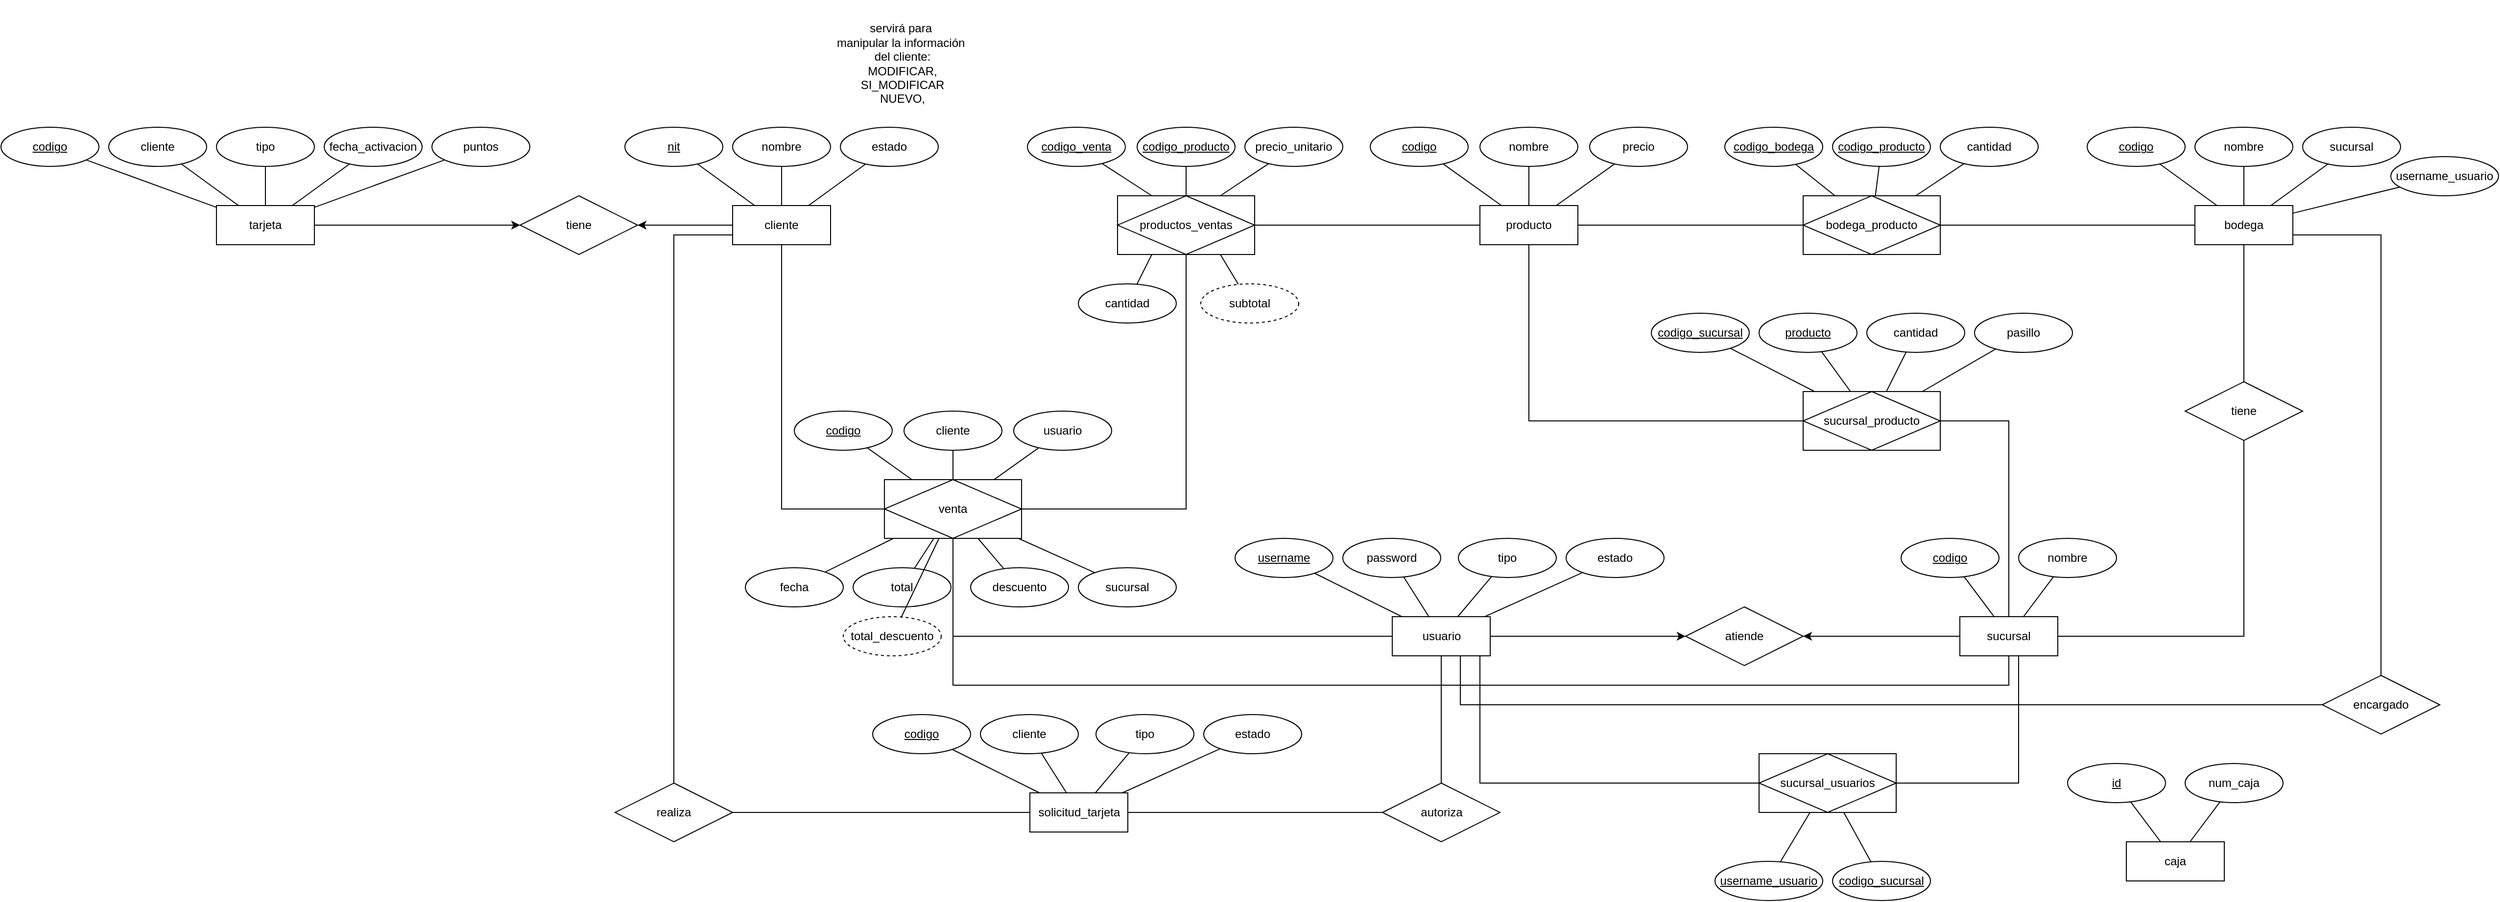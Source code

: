 <mxfile version="13.2.2" type="device"><diagram id="UG6cpC3SWIrIy9YJeyJz" name="GameProXela"><mxGraphModel dx="2692" dy="1768" grid="1" gridSize="10" guides="1" tooltips="1" connect="1" arrows="1" fold="1" page="1" pageScale="1" pageWidth="827" pageHeight="1169" math="0" shadow="0"><root><mxCell id="0"/><mxCell id="1" parent="0"/><mxCell id="GvGUf34WMM23Lq_gsIzA-29" style="rounded=0;orthogonalLoop=1;jettySize=auto;html=1;endArrow=none;endFill=0;" parent="1" source="GvGUf34WMM23Lq_gsIzA-8" target="1w-jIdemCrylWAmQwFYT-2" edge="1"><mxGeometry relative="1" as="geometry"/></mxCell><mxCell id="GvGUf34WMM23Lq_gsIzA-30" style="rounded=0;orthogonalLoop=1;jettySize=auto;html=1;entryX=0.5;entryY=0;entryDx=0;entryDy=0;endArrow=none;endFill=0;" parent="1" source="GvGUf34WMM23Lq_gsIzA-10" target="1w-jIdemCrylWAmQwFYT-2" edge="1"><mxGeometry relative="1" as="geometry"/></mxCell><mxCell id="GvGUf34WMM23Lq_gsIzA-31" style="rounded=0;orthogonalLoop=1;jettySize=auto;html=1;endArrow=none;endFill=0;" parent="1" source="GvGUf34WMM23Lq_gsIzA-26" target="1w-jIdemCrylWAmQwFYT-2" edge="1"><mxGeometry relative="1" as="geometry"/></mxCell><mxCell id="OrL5SpsNHJSEc_dyDQ9e-99" style="edgeStyle=none;rounded=0;orthogonalLoop=1;jettySize=auto;html=1;entryX=1;entryY=0.5;entryDx=0;entryDy=0;endArrow=classic;endFill=1;" parent="1" source="1w-jIdemCrylWAmQwFYT-1" target="OrL5SpsNHJSEc_dyDQ9e-98" edge="1"><mxGeometry relative="1" as="geometry"/></mxCell><mxCell id="OrL5SpsNHJSEc_dyDQ9e-124" style="edgeStyle=orthogonalEdgeStyle;rounded=0;orthogonalLoop=1;jettySize=auto;html=1;endArrow=none;endFill=0;" parent="1" source="1w-jIdemCrylWAmQwFYT-1" target="OrL5SpsNHJSEc_dyDQ9e-122" edge="1"><mxGeometry relative="1" as="geometry"><Array as="points"><mxPoint x="-573" y="130"/></Array></mxGeometry></mxCell><mxCell id="1w-jIdemCrylWAmQwFYT-1" value="cliente" style="whiteSpace=wrap;html=1;align=center;" parent="1" vertex="1"><mxGeometry x="-513" y="100" width="100" height="40" as="geometry"/></mxCell><mxCell id="OrL5SpsNHJSEc_dyDQ9e-15" style="edgeStyle=orthogonalEdgeStyle;rounded=0;orthogonalLoop=1;jettySize=auto;html=1;entryX=0;entryY=0.5;entryDx=0;entryDy=0;endArrow=none;endFill=0;" parent="1" source="1w-jIdemCrylWAmQwFYT-2" target="OrL5SpsNHJSEc_dyDQ9e-14" edge="1"><mxGeometry relative="1" as="geometry"/></mxCell><mxCell id="OrL5SpsNHJSEc_dyDQ9e-45" style="edgeStyle=orthogonalEdgeStyle;rounded=0;orthogonalLoop=1;jettySize=auto;html=1;endArrow=none;endFill=0;" parent="1" source="1w-jIdemCrylWAmQwFYT-2" target="OrL5SpsNHJSEc_dyDQ9e-32" edge="1"><mxGeometry relative="1" as="geometry"><Array as="points"><mxPoint x="300" y="320"/></Array></mxGeometry></mxCell><mxCell id="OrL5SpsNHJSEc_dyDQ9e-70" style="edgeStyle=orthogonalEdgeStyle;rounded=0;orthogonalLoop=1;jettySize=auto;html=1;endArrow=none;endFill=0;" parent="1" source="1w-jIdemCrylWAmQwFYT-2" target="OrL5SpsNHJSEc_dyDQ9e-68" edge="1"><mxGeometry relative="1" as="geometry"/></mxCell><mxCell id="1w-jIdemCrylWAmQwFYT-2" value="producto" style="whiteSpace=wrap;html=1;align=center;" parent="1" vertex="1"><mxGeometry x="250" y="100" width="100" height="40" as="geometry"/></mxCell><mxCell id="mEkP5UyXzu_FMBCseKJG-8" style="edgeStyle=none;rounded=0;orthogonalLoop=1;jettySize=auto;html=1;endArrow=none;endFill=0;" parent="1" source="1w-jIdemCrylWAmQwFYT-3" target="mEkP5UyXzu_FMBCseKJG-6" edge="1"><mxGeometry relative="1" as="geometry"/></mxCell><mxCell id="mEkP5UyXzu_FMBCseKJG-9" style="edgeStyle=none;rounded=0;orthogonalLoop=1;jettySize=auto;html=1;endArrow=none;endFill=0;" parent="1" source="1w-jIdemCrylWAmQwFYT-3" target="mEkP5UyXzu_FMBCseKJG-7" edge="1"><mxGeometry relative="1" as="geometry"/></mxCell><mxCell id="tR9C9Jpck4hLZBo-Xf4D-59" style="edgeStyle=orthogonalEdgeStyle;rounded=0;orthogonalLoop=1;jettySize=auto;html=1;entryX=0.5;entryY=1;entryDx=0;entryDy=0;startArrow=none;startFill=0;endArrow=none;endFill=0;" parent="1" source="1w-jIdemCrylWAmQwFYT-3" target="tR9C9Jpck4hLZBo-Xf4D-53" edge="1"><mxGeometry relative="1" as="geometry"/></mxCell><mxCell id="OrL5SpsNHJSEc_dyDQ9e-30" style="edgeStyle=orthogonalEdgeStyle;rounded=0;orthogonalLoop=1;jettySize=auto;html=1;entryX=0;entryY=0.5;entryDx=0;entryDy=0;endArrow=classic;endFill=1;" parent="1" source="1w-jIdemCrylWAmQwFYT-3" target="OrL5SpsNHJSEc_dyDQ9e-27" edge="1"><mxGeometry relative="1" as="geometry"/></mxCell><mxCell id="OrL5SpsNHJSEc_dyDQ9e-120" style="edgeStyle=orthogonalEdgeStyle;rounded=0;orthogonalLoop=1;jettySize=auto;html=1;endArrow=none;endFill=0;" parent="1" source="1w-jIdemCrylWAmQwFYT-3" target="OrL5SpsNHJSEc_dyDQ9e-119" edge="1"><mxGeometry relative="1" as="geometry"/></mxCell><mxCell id="uZNuLlNo9P_s7xS82P8c-4" style="edgeStyle=orthogonalEdgeStyle;rounded=0;orthogonalLoop=1;jettySize=auto;html=1;entryX=0;entryY=0.5;entryDx=0;entryDy=0;endArrow=none;endFill=0;" parent="1" source="1w-jIdemCrylWAmQwFYT-3" target="uZNuLlNo9P_s7xS82P8c-3" edge="1"><mxGeometry relative="1" as="geometry"><Array as="points"><mxPoint x="230" y="610"/></Array></mxGeometry></mxCell><mxCell id="uZNuLlNo9P_s7xS82P8c-7" style="edgeStyle=orthogonalEdgeStyle;rounded=0;orthogonalLoop=1;jettySize=auto;html=1;endArrow=none;endFill=0;" parent="1" source="1w-jIdemCrylWAmQwFYT-3" target="uZNuLlNo9P_s7xS82P8c-6" edge="1"><mxGeometry relative="1" as="geometry"><Array as="points"><mxPoint x="250" y="690"/></Array></mxGeometry></mxCell><mxCell id="1w-jIdemCrylWAmQwFYT-3" value="usuario" style="whiteSpace=wrap;html=1;align=center;" parent="1" vertex="1"><mxGeometry x="160.5" y="520" width="100" height="40" as="geometry"/></mxCell><mxCell id="GvGUf34WMM23Lq_gsIzA-8" value="codigo" style="ellipse;whiteSpace=wrap;html=1;align=center;fontStyle=4" parent="1" vertex="1"><mxGeometry x="138" y="20" width="100" height="40" as="geometry"/></mxCell><mxCell id="GvGUf34WMM23Lq_gsIzA-10" value="nombre" style="ellipse;whiteSpace=wrap;html=1;align=center;" parent="1" vertex="1"><mxGeometry x="250" y="20" width="100" height="40" as="geometry"/></mxCell><mxCell id="GvGUf34WMM23Lq_gsIzA-26" value="precio" style="ellipse;whiteSpace=wrap;html=1;align=center;" parent="1" vertex="1"><mxGeometry x="362" y="20" width="100" height="40" as="geometry"/></mxCell><mxCell id="tR9C9Jpck4hLZBo-Xf4D-10" style="edgeStyle=none;rounded=0;orthogonalLoop=1;jettySize=auto;html=1;startArrow=none;startFill=0;endArrow=none;endFill=0;" parent="1" source="mEkP5UyXzu_FMBCseKJG-1" target="1w-jIdemCrylWAmQwFYT-3" edge="1"><mxGeometry relative="1" as="geometry"/></mxCell><mxCell id="mEkP5UyXzu_FMBCseKJG-1" value="username" style="ellipse;whiteSpace=wrap;html=1;align=center;fontStyle=4" parent="1" vertex="1"><mxGeometry y="440" width="100" height="40" as="geometry"/></mxCell><mxCell id="tR9C9Jpck4hLZBo-Xf4D-9" style="edgeStyle=none;rounded=0;orthogonalLoop=1;jettySize=auto;html=1;startArrow=none;startFill=0;endArrow=none;endFill=0;" parent="1" source="mEkP5UyXzu_FMBCseKJG-2" target="1w-jIdemCrylWAmQwFYT-3" edge="1"><mxGeometry relative="1" as="geometry"/></mxCell><mxCell id="mEkP5UyXzu_FMBCseKJG-2" value="password" style="ellipse;whiteSpace=wrap;html=1;align=center;" parent="1" vertex="1"><mxGeometry x="110" y="440" width="100" height="40" as="geometry"/></mxCell><mxCell id="mEkP5UyXzu_FMBCseKJG-6" value="tipo" style="ellipse;whiteSpace=wrap;html=1;align=center;" parent="1" vertex="1"><mxGeometry x="228" y="440" width="100" height="40" as="geometry"/></mxCell><mxCell id="mEkP5UyXzu_FMBCseKJG-7" value="estado" style="ellipse;whiteSpace=wrap;html=1;align=center;" parent="1" vertex="1"><mxGeometry x="338" y="440" width="100" height="40" as="geometry"/></mxCell><mxCell id="tR9C9Jpck4hLZBo-Xf4D-16" style="edgeStyle=none;rounded=0;orthogonalLoop=1;jettySize=auto;html=1;startArrow=none;startFill=0;endArrow=none;endFill=0;" parent="1" source="tR9C9Jpck4hLZBo-Xf4D-11" target="1w-jIdemCrylWAmQwFYT-1" edge="1"><mxGeometry relative="1" as="geometry"/></mxCell><mxCell id="tR9C9Jpck4hLZBo-Xf4D-11" value="nit" style="ellipse;whiteSpace=wrap;html=1;align=center;fontStyle=4" parent="1" vertex="1"><mxGeometry x="-623" y="20" width="100" height="40" as="geometry"/></mxCell><mxCell id="tR9C9Jpck4hLZBo-Xf4D-18" style="edgeStyle=none;rounded=0;orthogonalLoop=1;jettySize=auto;html=1;startArrow=none;startFill=0;endArrow=none;endFill=0;" parent="1" source="tR9C9Jpck4hLZBo-Xf4D-12" target="1w-jIdemCrylWAmQwFYT-1" edge="1"><mxGeometry relative="1" as="geometry"/></mxCell><mxCell id="tR9C9Jpck4hLZBo-Xf4D-12" value="nombre" style="ellipse;whiteSpace=wrap;html=1;align=center;" parent="1" vertex="1"><mxGeometry x="-513" y="20" width="100" height="40" as="geometry"/></mxCell><mxCell id="OrL5SpsNHJSEc_dyDQ9e-69" style="edgeStyle=orthogonalEdgeStyle;rounded=0;orthogonalLoop=1;jettySize=auto;html=1;endArrow=none;endFill=0;" parent="1" source="tR9C9Jpck4hLZBo-Xf4D-53" target="1w-jIdemCrylWAmQwFYT-1" edge="1"><mxGeometry relative="1" as="geometry"/></mxCell><mxCell id="OrL5SpsNHJSEc_dyDQ9e-80" style="edgeStyle=orthogonalEdgeStyle;rounded=0;orthogonalLoop=1;jettySize=auto;html=1;entryX=0.5;entryY=1;entryDx=0;entryDy=0;endArrow=none;endFill=0;" parent="1" source="tR9C9Jpck4hLZBo-Xf4D-53" target="OrL5SpsNHJSEc_dyDQ9e-68" edge="1"><mxGeometry relative="1" as="geometry"/></mxCell><mxCell id="OrL5SpsNHJSEc_dyDQ9e-117" style="edgeStyle=orthogonalEdgeStyle;rounded=0;orthogonalLoop=1;jettySize=auto;html=1;endArrow=none;endFill=0;" parent="1" source="tR9C9Jpck4hLZBo-Xf4D-53" target="OrL5SpsNHJSEc_dyDQ9e-11" edge="1"><mxGeometry relative="1" as="geometry"><Array as="points"><mxPoint x="-288" y="590"/><mxPoint x="790" y="590"/></Array></mxGeometry></mxCell><mxCell id="tR9C9Jpck4hLZBo-Xf4D-53" value="venta" style="shape=associativeEntity;whiteSpace=wrap;html=1;align=center;" parent="1" vertex="1"><mxGeometry x="-358" y="380" width="140" height="60" as="geometry"/></mxCell><mxCell id="OrL5SpsNHJSEc_dyDQ9e-2" style="rounded=0;orthogonalLoop=1;jettySize=auto;html=1;endArrow=none;endFill=0;" parent="1" source="OrL5SpsNHJSEc_dyDQ9e-6" target="OrL5SpsNHJSEc_dyDQ9e-5" edge="1"><mxGeometry relative="1" as="geometry"/></mxCell><mxCell id="OrL5SpsNHJSEc_dyDQ9e-4" style="rounded=0;orthogonalLoop=1;jettySize=auto;html=1;endArrow=none;endFill=0;" parent="1" source="OrL5SpsNHJSEc_dyDQ9e-8" target="OrL5SpsNHJSEc_dyDQ9e-5" edge="1"><mxGeometry relative="1" as="geometry"/></mxCell><mxCell id="OrL5SpsNHJSEc_dyDQ9e-16" style="edgeStyle=orthogonalEdgeStyle;rounded=0;orthogonalLoop=1;jettySize=auto;html=1;entryX=1;entryY=0.5;entryDx=0;entryDy=0;endArrow=none;endFill=0;" parent="1" source="OrL5SpsNHJSEc_dyDQ9e-5" target="OrL5SpsNHJSEc_dyDQ9e-14" edge="1"><mxGeometry relative="1" as="geometry"/></mxCell><mxCell id="OrL5SpsNHJSEc_dyDQ9e-52" style="edgeStyle=orthogonalEdgeStyle;rounded=0;orthogonalLoop=1;jettySize=auto;html=1;endArrow=none;endFill=0;" parent="1" source="OrL5SpsNHJSEc_dyDQ9e-5" target="OrL5SpsNHJSEc_dyDQ9e-50" edge="1"><mxGeometry relative="1" as="geometry"><Array as="points"><mxPoint x="1030" y="200"/><mxPoint x="1030" y="200"/></Array></mxGeometry></mxCell><mxCell id="OrL5SpsNHJSEc_dyDQ9e-5" value="bodega" style="whiteSpace=wrap;html=1;align=center;" parent="1" vertex="1"><mxGeometry x="980" y="100" width="100" height="40" as="geometry"/></mxCell><mxCell id="OrL5SpsNHJSEc_dyDQ9e-6" value="codigo" style="ellipse;whiteSpace=wrap;html=1;align=center;fontStyle=4" parent="1" vertex="1"><mxGeometry x="870" y="20" width="100" height="40" as="geometry"/></mxCell><mxCell id="OrL5SpsNHJSEc_dyDQ9e-8" value="nombre" style="ellipse;whiteSpace=wrap;html=1;align=center;" parent="1" vertex="1"><mxGeometry x="980" y="20" width="100" height="40" as="geometry"/></mxCell><mxCell id="OrL5SpsNHJSEc_dyDQ9e-9" style="rounded=0;orthogonalLoop=1;jettySize=auto;html=1;endArrow=none;endFill=0;" parent="1" source="OrL5SpsNHJSEc_dyDQ9e-12" target="OrL5SpsNHJSEc_dyDQ9e-11" edge="1"><mxGeometry relative="1" as="geometry"/></mxCell><mxCell id="OrL5SpsNHJSEc_dyDQ9e-10" style="rounded=0;orthogonalLoop=1;jettySize=auto;html=1;endArrow=none;endFill=0;" parent="1" source="OrL5SpsNHJSEc_dyDQ9e-13" target="OrL5SpsNHJSEc_dyDQ9e-11" edge="1"><mxGeometry relative="1" as="geometry"/></mxCell><mxCell id="OrL5SpsNHJSEc_dyDQ9e-31" style="edgeStyle=orthogonalEdgeStyle;rounded=0;orthogonalLoop=1;jettySize=auto;html=1;endArrow=classic;endFill=1;entryX=1;entryY=0.5;entryDx=0;entryDy=0;" parent="1" source="OrL5SpsNHJSEc_dyDQ9e-11" target="OrL5SpsNHJSEc_dyDQ9e-27" edge="1"><mxGeometry relative="1" as="geometry"><mxPoint x="820" y="540" as="targetPoint"/><Array as="points"/></mxGeometry></mxCell><mxCell id="OrL5SpsNHJSEc_dyDQ9e-46" style="edgeStyle=orthogonalEdgeStyle;rounded=0;orthogonalLoop=1;jettySize=auto;html=1;entryX=1;entryY=0.25;entryDx=0;entryDy=0;endArrow=none;endFill=0;" parent="1" source="OrL5SpsNHJSEc_dyDQ9e-11" target="OrL5SpsNHJSEc_dyDQ9e-32" edge="1"><mxGeometry relative="1" as="geometry"><Array as="points"><mxPoint x="790" y="320"/><mxPoint x="720" y="320"/></Array></mxGeometry></mxCell><mxCell id="OrL5SpsNHJSEc_dyDQ9e-51" style="edgeStyle=orthogonalEdgeStyle;rounded=0;orthogonalLoop=1;jettySize=auto;html=1;entryX=0.5;entryY=1;entryDx=0;entryDy=0;endArrow=none;endFill=0;" parent="1" source="OrL5SpsNHJSEc_dyDQ9e-11" target="OrL5SpsNHJSEc_dyDQ9e-50" edge="1"><mxGeometry relative="1" as="geometry"/></mxCell><mxCell id="uZNuLlNo9P_s7xS82P8c-8" style="edgeStyle=orthogonalEdgeStyle;rounded=0;orthogonalLoop=1;jettySize=auto;html=1;endArrow=none;endFill=0;" parent="1" source="OrL5SpsNHJSEc_dyDQ9e-11" target="uZNuLlNo9P_s7xS82P8c-6" edge="1"><mxGeometry relative="1" as="geometry"><Array as="points"><mxPoint x="800" y="690"/></Array></mxGeometry></mxCell><mxCell id="OrL5SpsNHJSEc_dyDQ9e-11" value="sucursal" style="whiteSpace=wrap;html=1;align=center;" parent="1" vertex="1"><mxGeometry x="740" y="520" width="100" height="40" as="geometry"/></mxCell><mxCell id="OrL5SpsNHJSEc_dyDQ9e-12" value="codigo" style="ellipse;whiteSpace=wrap;html=1;align=center;fontStyle=4" parent="1" vertex="1"><mxGeometry x="680" y="440" width="100" height="40" as="geometry"/></mxCell><mxCell id="OrL5SpsNHJSEc_dyDQ9e-13" value="nombre" style="ellipse;whiteSpace=wrap;html=1;align=center;" parent="1" vertex="1"><mxGeometry x="800" y="440" width="100" height="40" as="geometry"/></mxCell><mxCell id="OrL5SpsNHJSEc_dyDQ9e-14" value="bodega_producto" style="shape=associativeEntity;whiteSpace=wrap;html=1;align=center;" parent="1" vertex="1"><mxGeometry x="580" y="90" width="140" height="60" as="geometry"/></mxCell><mxCell id="OrL5SpsNHJSEc_dyDQ9e-22" style="edgeStyle=none;rounded=0;orthogonalLoop=1;jettySize=auto;html=1;endArrow=none;endFill=0;" parent="1" source="OrL5SpsNHJSEc_dyDQ9e-17" target="OrL5SpsNHJSEc_dyDQ9e-14" edge="1"><mxGeometry relative="1" as="geometry"/></mxCell><mxCell id="OrL5SpsNHJSEc_dyDQ9e-17" value="codigo_bodega" style="ellipse;whiteSpace=wrap;html=1;align=center;fontStyle=4" parent="1" vertex="1"><mxGeometry x="500" y="20" width="100" height="40" as="geometry"/></mxCell><mxCell id="OrL5SpsNHJSEc_dyDQ9e-23" style="edgeStyle=none;rounded=0;orthogonalLoop=1;jettySize=auto;html=1;endArrow=none;endFill=0;" parent="1" source="OrL5SpsNHJSEc_dyDQ9e-18" target="OrL5SpsNHJSEc_dyDQ9e-14" edge="1"><mxGeometry relative="1" as="geometry"/></mxCell><mxCell id="OrL5SpsNHJSEc_dyDQ9e-18" value="codigo_producto" style="ellipse;whiteSpace=wrap;html=1;align=center;fontStyle=4" parent="1" vertex="1"><mxGeometry x="610" y="20" width="100" height="40" as="geometry"/></mxCell><mxCell id="OrL5SpsNHJSEc_dyDQ9e-25" style="edgeStyle=none;rounded=0;orthogonalLoop=1;jettySize=auto;html=1;endArrow=none;endFill=0;" parent="1" source="OrL5SpsNHJSEc_dyDQ9e-19" target="OrL5SpsNHJSEc_dyDQ9e-14" edge="1"><mxGeometry relative="1" as="geometry"/></mxCell><mxCell id="OrL5SpsNHJSEc_dyDQ9e-19" value="cantidad" style="ellipse;whiteSpace=wrap;html=1;align=center;" parent="1" vertex="1"><mxGeometry x="720" y="20" width="100" height="40" as="geometry"/></mxCell><mxCell id="OrL5SpsNHJSEc_dyDQ9e-27" value="atiende" style="shape=rhombus;perimeter=rhombusPerimeter;whiteSpace=wrap;html=1;align=center;" parent="1" vertex="1"><mxGeometry x="460" y="510" width="120" height="60" as="geometry"/></mxCell><mxCell id="OrL5SpsNHJSEc_dyDQ9e-32" value="sucursal_producto" style="shape=associativeEntity;whiteSpace=wrap;html=1;align=center;" parent="1" vertex="1"><mxGeometry x="580" y="290" width="140" height="60" as="geometry"/></mxCell><mxCell id="OrL5SpsNHJSEc_dyDQ9e-40" style="edgeStyle=none;rounded=0;orthogonalLoop=1;jettySize=auto;html=1;endArrow=none;endFill=0;" parent="1" source="OrL5SpsNHJSEc_dyDQ9e-33" target="OrL5SpsNHJSEc_dyDQ9e-32" edge="1"><mxGeometry relative="1" as="geometry"/></mxCell><mxCell id="OrL5SpsNHJSEc_dyDQ9e-33" value="codigo_sucursal" style="ellipse;whiteSpace=wrap;html=1;align=center;fontStyle=4" parent="1" vertex="1"><mxGeometry x="425" y="210" width="100" height="40" as="geometry"/></mxCell><mxCell id="OrL5SpsNHJSEc_dyDQ9e-38" style="edgeStyle=none;rounded=0;orthogonalLoop=1;jettySize=auto;html=1;endArrow=none;endFill=0;" parent="1" source="OrL5SpsNHJSEc_dyDQ9e-34" target="OrL5SpsNHJSEc_dyDQ9e-32" edge="1"><mxGeometry relative="1" as="geometry"/></mxCell><mxCell id="OrL5SpsNHJSEc_dyDQ9e-34" value="producto" style="ellipse;whiteSpace=wrap;html=1;align=center;fontStyle=4" parent="1" vertex="1"><mxGeometry x="535" y="210" width="100" height="40" as="geometry"/></mxCell><mxCell id="OrL5SpsNHJSEc_dyDQ9e-39" style="edgeStyle=none;rounded=0;orthogonalLoop=1;jettySize=auto;html=1;endArrow=none;endFill=0;" parent="1" source="OrL5SpsNHJSEc_dyDQ9e-35" target="OrL5SpsNHJSEc_dyDQ9e-32" edge="1"><mxGeometry relative="1" as="geometry"/></mxCell><mxCell id="OrL5SpsNHJSEc_dyDQ9e-35" value="cantidad" style="ellipse;whiteSpace=wrap;html=1;align=center;" parent="1" vertex="1"><mxGeometry x="645" y="210" width="100" height="40" as="geometry"/></mxCell><mxCell id="OrL5SpsNHJSEc_dyDQ9e-42" style="edgeStyle=none;rounded=0;orthogonalLoop=1;jettySize=auto;html=1;endArrow=none;endFill=0;" parent="1" source="OrL5SpsNHJSEc_dyDQ9e-41" target="OrL5SpsNHJSEc_dyDQ9e-32" edge="1"><mxGeometry relative="1" as="geometry"/></mxCell><mxCell id="OrL5SpsNHJSEc_dyDQ9e-41" value="pasillo" style="ellipse;whiteSpace=wrap;html=1;align=center;" parent="1" vertex="1"><mxGeometry x="755" y="210" width="100" height="40" as="geometry"/></mxCell><mxCell id="OrL5SpsNHJSEc_dyDQ9e-50" value="tiene" style="shape=rhombus;perimeter=rhombusPerimeter;whiteSpace=wrap;html=1;align=center;" parent="1" vertex="1"><mxGeometry x="970" y="280" width="120" height="60" as="geometry"/></mxCell><mxCell id="OrL5SpsNHJSEc_dyDQ9e-54" style="rounded=0;orthogonalLoop=1;jettySize=auto;html=1;endArrow=none;endFill=0;" parent="1" source="OrL5SpsNHJSEc_dyDQ9e-53" target="OrL5SpsNHJSEc_dyDQ9e-5" edge="1"><mxGeometry relative="1" as="geometry"/></mxCell><mxCell id="OrL5SpsNHJSEc_dyDQ9e-53" value="sucursal" style="ellipse;whiteSpace=wrap;html=1;align=center;" parent="1" vertex="1"><mxGeometry x="1090" y="20" width="100" height="40" as="geometry"/></mxCell><mxCell id="OrL5SpsNHJSEc_dyDQ9e-62" style="edgeStyle=none;rounded=0;orthogonalLoop=1;jettySize=auto;html=1;endArrow=none;endFill=0;" parent="1" source="OrL5SpsNHJSEc_dyDQ9e-55" target="tR9C9Jpck4hLZBo-Xf4D-53" edge="1"><mxGeometry relative="1" as="geometry"/></mxCell><mxCell id="OrL5SpsNHJSEc_dyDQ9e-55" value="codigo" style="ellipse;whiteSpace=wrap;html=1;align=center;fontStyle=4" parent="1" vertex="1"><mxGeometry x="-450" y="310" width="100" height="40" as="geometry"/></mxCell><mxCell id="OrL5SpsNHJSEc_dyDQ9e-64" style="edgeStyle=none;rounded=0;orthogonalLoop=1;jettySize=auto;html=1;endArrow=none;endFill=0;" parent="1" source="OrL5SpsNHJSEc_dyDQ9e-56" target="tR9C9Jpck4hLZBo-Xf4D-53" edge="1"><mxGeometry relative="1" as="geometry"/></mxCell><mxCell id="OrL5SpsNHJSEc_dyDQ9e-56" value="cliente" style="ellipse;whiteSpace=wrap;html=1;align=center;" parent="1" vertex="1"><mxGeometry x="-338" y="310" width="100" height="40" as="geometry"/></mxCell><mxCell id="OrL5SpsNHJSEc_dyDQ9e-65" style="edgeStyle=none;rounded=0;orthogonalLoop=1;jettySize=auto;html=1;endArrow=none;endFill=0;" parent="1" source="OrL5SpsNHJSEc_dyDQ9e-57" target="tR9C9Jpck4hLZBo-Xf4D-53" edge="1"><mxGeometry relative="1" as="geometry"/></mxCell><mxCell id="OrL5SpsNHJSEc_dyDQ9e-57" value="usuario" style="ellipse;whiteSpace=wrap;html=1;align=center;" parent="1" vertex="1"><mxGeometry x="-226" y="310" width="100" height="40" as="geometry"/></mxCell><mxCell id="OrL5SpsNHJSEc_dyDQ9e-112" style="edgeStyle=none;rounded=0;orthogonalLoop=1;jettySize=auto;html=1;endArrow=none;endFill=0;" parent="1" source="OrL5SpsNHJSEc_dyDQ9e-58" target="tR9C9Jpck4hLZBo-Xf4D-53" edge="1"><mxGeometry relative="1" as="geometry"><mxPoint x="-340" y="450" as="targetPoint"/></mxGeometry></mxCell><mxCell id="OrL5SpsNHJSEc_dyDQ9e-58" value="fecha" style="ellipse;whiteSpace=wrap;html=1;align=center;" parent="1" vertex="1"><mxGeometry x="-500" y="470" width="100" height="40" as="geometry"/></mxCell><mxCell id="OrL5SpsNHJSEc_dyDQ9e-113" style="edgeStyle=none;rounded=0;orthogonalLoop=1;jettySize=auto;html=1;endArrow=none;endFill=0;" parent="1" source="OrL5SpsNHJSEc_dyDQ9e-59" target="tR9C9Jpck4hLZBo-Xf4D-53" edge="1"><mxGeometry relative="1" as="geometry"/></mxCell><mxCell id="OrL5SpsNHJSEc_dyDQ9e-59" value="total" style="ellipse;whiteSpace=wrap;html=1;align=center;" parent="1" vertex="1"><mxGeometry x="-390" y="470" width="100" height="40" as="geometry"/></mxCell><mxCell id="OrL5SpsNHJSEc_dyDQ9e-68" value="productos_ventas" style="shape=associativeEntity;whiteSpace=wrap;html=1;align=center;" parent="1" vertex="1"><mxGeometry x="-120" y="90" width="140" height="60" as="geometry"/></mxCell><mxCell id="OrL5SpsNHJSEc_dyDQ9e-82" style="edgeStyle=none;rounded=0;orthogonalLoop=1;jettySize=auto;html=1;entryX=0.25;entryY=0;entryDx=0;entryDy=0;endArrow=none;endFill=0;" parent="1" source="OrL5SpsNHJSEc_dyDQ9e-71" target="OrL5SpsNHJSEc_dyDQ9e-68" edge="1"><mxGeometry relative="1" as="geometry"/></mxCell><mxCell id="OrL5SpsNHJSEc_dyDQ9e-71" value="codigo_venta" style="ellipse;whiteSpace=wrap;html=1;align=center;fontStyle=4" parent="1" vertex="1"><mxGeometry x="-212" y="20" width="100" height="40" as="geometry"/></mxCell><mxCell id="OrL5SpsNHJSEc_dyDQ9e-83" style="edgeStyle=none;rounded=0;orthogonalLoop=1;jettySize=auto;html=1;entryX=0.5;entryY=0;entryDx=0;entryDy=0;endArrow=none;endFill=0;" parent="1" source="OrL5SpsNHJSEc_dyDQ9e-72" target="OrL5SpsNHJSEc_dyDQ9e-68" edge="1"><mxGeometry relative="1" as="geometry"/></mxCell><mxCell id="OrL5SpsNHJSEc_dyDQ9e-72" value="codigo_producto" style="ellipse;whiteSpace=wrap;html=1;align=center;fontStyle=4" parent="1" vertex="1"><mxGeometry x="-100" y="20" width="100" height="40" as="geometry"/></mxCell><mxCell id="OrL5SpsNHJSEc_dyDQ9e-84" style="edgeStyle=none;rounded=0;orthogonalLoop=1;jettySize=auto;html=1;entryX=0.75;entryY=0;entryDx=0;entryDy=0;endArrow=none;endFill=0;" parent="1" source="OrL5SpsNHJSEc_dyDQ9e-75" target="OrL5SpsNHJSEc_dyDQ9e-68" edge="1"><mxGeometry relative="1" as="geometry"/></mxCell><mxCell id="OrL5SpsNHJSEc_dyDQ9e-75" value="precio_unitario" style="ellipse;whiteSpace=wrap;html=1;align=center;" parent="1" vertex="1"><mxGeometry x="10" y="20" width="100" height="40" as="geometry"/></mxCell><mxCell id="OrL5SpsNHJSEc_dyDQ9e-85" style="edgeStyle=none;rounded=0;orthogonalLoop=1;jettySize=auto;html=1;entryX=0.25;entryY=1;entryDx=0;entryDy=0;endArrow=none;endFill=0;" parent="1" source="OrL5SpsNHJSEc_dyDQ9e-76" target="OrL5SpsNHJSEc_dyDQ9e-68" edge="1"><mxGeometry relative="1" as="geometry"/></mxCell><mxCell id="OrL5SpsNHJSEc_dyDQ9e-76" value="cantidad" style="ellipse;whiteSpace=wrap;html=1;align=center;" parent="1" vertex="1"><mxGeometry x="-160" y="180" width="100" height="40" as="geometry"/></mxCell><mxCell id="OrL5SpsNHJSEc_dyDQ9e-86" style="edgeStyle=none;rounded=0;orthogonalLoop=1;jettySize=auto;html=1;entryX=0.75;entryY=1;entryDx=0;entryDy=0;endArrow=none;endFill=0;" parent="1" source="OrL5SpsNHJSEc_dyDQ9e-79" target="OrL5SpsNHJSEc_dyDQ9e-68" edge="1"><mxGeometry relative="1" as="geometry"/></mxCell><mxCell id="OrL5SpsNHJSEc_dyDQ9e-79" value="subtotal" style="ellipse;whiteSpace=wrap;html=1;align=center;dashed=1;" parent="1" vertex="1"><mxGeometry x="-35" y="180" width="100" height="40" as="geometry"/></mxCell><mxCell id="OrL5SpsNHJSEc_dyDQ9e-100" style="edgeStyle=none;rounded=0;orthogonalLoop=1;jettySize=auto;html=1;entryX=0;entryY=0.5;entryDx=0;entryDy=0;endArrow=classic;endFill=1;" parent="1" source="OrL5SpsNHJSEc_dyDQ9e-87" target="OrL5SpsNHJSEc_dyDQ9e-98" edge="1"><mxGeometry relative="1" as="geometry"/></mxCell><mxCell id="OrL5SpsNHJSEc_dyDQ9e-87" value="tarjeta" style="whiteSpace=wrap;html=1;align=center;" parent="1" vertex="1"><mxGeometry x="-1040" y="100" width="100" height="40" as="geometry"/></mxCell><mxCell id="OrL5SpsNHJSEc_dyDQ9e-88" style="edgeStyle=none;rounded=0;orthogonalLoop=1;jettySize=auto;html=1;startArrow=none;startFill=0;endArrow=none;endFill=0;" parent="1" source="OrL5SpsNHJSEc_dyDQ9e-89" target="OrL5SpsNHJSEc_dyDQ9e-87" edge="1"><mxGeometry relative="1" as="geometry"/></mxCell><mxCell id="OrL5SpsNHJSEc_dyDQ9e-89" value="codigo" style="ellipse;whiteSpace=wrap;html=1;align=center;fontStyle=4" parent="1" vertex="1"><mxGeometry x="-1260" y="20" width="100" height="40" as="geometry"/></mxCell><mxCell id="OrL5SpsNHJSEc_dyDQ9e-90" style="edgeStyle=none;rounded=0;orthogonalLoop=1;jettySize=auto;html=1;startArrow=none;startFill=0;endArrow=none;endFill=0;" parent="1" source="OrL5SpsNHJSEc_dyDQ9e-91" target="OrL5SpsNHJSEc_dyDQ9e-87" edge="1"><mxGeometry relative="1" as="geometry"/></mxCell><mxCell id="OrL5SpsNHJSEc_dyDQ9e-91" value="cliente" style="ellipse;whiteSpace=wrap;html=1;align=center;" parent="1" vertex="1"><mxGeometry x="-1150" y="20" width="100" height="40" as="geometry"/></mxCell><mxCell id="OrL5SpsNHJSEc_dyDQ9e-95" style="edgeStyle=none;rounded=0;orthogonalLoop=1;jettySize=auto;html=1;endArrow=none;endFill=0;" parent="1" source="OrL5SpsNHJSEc_dyDQ9e-92" target="OrL5SpsNHJSEc_dyDQ9e-87" edge="1"><mxGeometry relative="1" as="geometry"/></mxCell><mxCell id="OrL5SpsNHJSEc_dyDQ9e-92" value="tipo" style="ellipse;whiteSpace=wrap;html=1;align=center;fontStyle=0" parent="1" vertex="1"><mxGeometry x="-1040" y="20" width="100" height="40" as="geometry"/></mxCell><mxCell id="OrL5SpsNHJSEc_dyDQ9e-96" style="edgeStyle=none;rounded=0;orthogonalLoop=1;jettySize=auto;html=1;endArrow=none;endFill=0;" parent="1" source="OrL5SpsNHJSEc_dyDQ9e-93" target="OrL5SpsNHJSEc_dyDQ9e-87" edge="1"><mxGeometry relative="1" as="geometry"/></mxCell><mxCell id="OrL5SpsNHJSEc_dyDQ9e-93" value="fecha_activacion" style="ellipse;whiteSpace=wrap;html=1;align=center;" parent="1" vertex="1"><mxGeometry x="-930" y="20" width="100" height="40" as="geometry"/></mxCell><mxCell id="OrL5SpsNHJSEc_dyDQ9e-97" style="edgeStyle=none;rounded=0;orthogonalLoop=1;jettySize=auto;html=1;endArrow=none;endFill=0;" parent="1" source="OrL5SpsNHJSEc_dyDQ9e-94" target="OrL5SpsNHJSEc_dyDQ9e-87" edge="1"><mxGeometry relative="1" as="geometry"/></mxCell><mxCell id="OrL5SpsNHJSEc_dyDQ9e-94" value="puntos" style="ellipse;whiteSpace=wrap;html=1;align=center;" parent="1" vertex="1"><mxGeometry x="-820" y="20" width="100" height="40" as="geometry"/></mxCell><mxCell id="OrL5SpsNHJSEc_dyDQ9e-98" value="tiene" style="shape=rhombus;perimeter=rhombusPerimeter;whiteSpace=wrap;html=1;align=center;" parent="1" vertex="1"><mxGeometry x="-730" y="90" width="120" height="60" as="geometry"/></mxCell><mxCell id="OrL5SpsNHJSEc_dyDQ9e-101" style="edgeStyle=none;rounded=0;orthogonalLoop=1;jettySize=auto;html=1;endArrow=none;endFill=0;" parent="1" source="OrL5SpsNHJSEc_dyDQ9e-103" target="OrL5SpsNHJSEc_dyDQ9e-108" edge="1"><mxGeometry relative="1" as="geometry"/></mxCell><mxCell id="OrL5SpsNHJSEc_dyDQ9e-102" style="edgeStyle=none;rounded=0;orthogonalLoop=1;jettySize=auto;html=1;endArrow=none;endFill=0;" parent="1" source="OrL5SpsNHJSEc_dyDQ9e-103" target="OrL5SpsNHJSEc_dyDQ9e-109" edge="1"><mxGeometry relative="1" as="geometry"/></mxCell><mxCell id="OrL5SpsNHJSEc_dyDQ9e-103" value="solicitud_tarjeta" style="whiteSpace=wrap;html=1;align=center;" parent="1" vertex="1"><mxGeometry x="-209.5" y="700" width="100" height="40" as="geometry"/></mxCell><mxCell id="OrL5SpsNHJSEc_dyDQ9e-104" style="edgeStyle=none;rounded=0;orthogonalLoop=1;jettySize=auto;html=1;startArrow=none;startFill=0;endArrow=none;endFill=0;" parent="1" source="OrL5SpsNHJSEc_dyDQ9e-105" target="OrL5SpsNHJSEc_dyDQ9e-103" edge="1"><mxGeometry relative="1" as="geometry"/></mxCell><mxCell id="OrL5SpsNHJSEc_dyDQ9e-105" value="codigo" style="ellipse;whiteSpace=wrap;html=1;align=center;fontStyle=4" parent="1" vertex="1"><mxGeometry x="-370" y="620" width="100" height="40" as="geometry"/></mxCell><mxCell id="OrL5SpsNHJSEc_dyDQ9e-106" style="edgeStyle=none;rounded=0;orthogonalLoop=1;jettySize=auto;html=1;startArrow=none;startFill=0;endArrow=none;endFill=0;" parent="1" source="OrL5SpsNHJSEc_dyDQ9e-107" target="OrL5SpsNHJSEc_dyDQ9e-103" edge="1"><mxGeometry relative="1" as="geometry"/></mxCell><mxCell id="OrL5SpsNHJSEc_dyDQ9e-107" value="cliente" style="ellipse;whiteSpace=wrap;html=1;align=center;" parent="1" vertex="1"><mxGeometry x="-260" y="620" width="100" height="40" as="geometry"/></mxCell><mxCell id="OrL5SpsNHJSEc_dyDQ9e-108" value="tipo" style="ellipse;whiteSpace=wrap;html=1;align=center;" parent="1" vertex="1"><mxGeometry x="-142" y="620" width="100" height="40" as="geometry"/></mxCell><mxCell id="OrL5SpsNHJSEc_dyDQ9e-109" value="estado" style="ellipse;whiteSpace=wrap;html=1;align=center;" parent="1" vertex="1"><mxGeometry x="-32" y="620" width="100" height="40" as="geometry"/></mxCell><mxCell id="OrL5SpsNHJSEc_dyDQ9e-114" style="edgeStyle=none;rounded=0;orthogonalLoop=1;jettySize=auto;html=1;endArrow=none;endFill=0;" parent="1" source="OrL5SpsNHJSEc_dyDQ9e-111" target="tR9C9Jpck4hLZBo-Xf4D-53" edge="1"><mxGeometry relative="1" as="geometry"/></mxCell><mxCell id="OrL5SpsNHJSEc_dyDQ9e-111" value="descuento" style="ellipse;whiteSpace=wrap;html=1;align=center;" parent="1" vertex="1"><mxGeometry x="-270" y="470" width="100" height="40" as="geometry"/></mxCell><mxCell id="OrL5SpsNHJSEc_dyDQ9e-121" style="edgeStyle=orthogonalEdgeStyle;rounded=0;orthogonalLoop=1;jettySize=auto;html=1;endArrow=none;endFill=0;" parent="1" source="OrL5SpsNHJSEc_dyDQ9e-119" target="OrL5SpsNHJSEc_dyDQ9e-103" edge="1"><mxGeometry relative="1" as="geometry"/></mxCell><mxCell id="OrL5SpsNHJSEc_dyDQ9e-119" value="autoriza" style="shape=rhombus;perimeter=rhombusPerimeter;whiteSpace=wrap;html=1;align=center;" parent="1" vertex="1"><mxGeometry x="150.5" y="690" width="120" height="60" as="geometry"/></mxCell><mxCell id="OrL5SpsNHJSEc_dyDQ9e-123" style="edgeStyle=orthogonalEdgeStyle;rounded=0;orthogonalLoop=1;jettySize=auto;html=1;endArrow=none;endFill=0;" parent="1" source="OrL5SpsNHJSEc_dyDQ9e-122" target="OrL5SpsNHJSEc_dyDQ9e-103" edge="1"><mxGeometry relative="1" as="geometry"/></mxCell><mxCell id="OrL5SpsNHJSEc_dyDQ9e-122" value="realiza" style="shape=rhombus;perimeter=rhombusPerimeter;whiteSpace=wrap;html=1;align=center;" parent="1" vertex="1"><mxGeometry x="-633" y="690" width="120" height="60" as="geometry"/></mxCell><mxCell id="uZNuLlNo9P_s7xS82P8c-2" style="rounded=0;orthogonalLoop=1;jettySize=auto;html=1;endArrow=none;endFill=0;" parent="1" source="uZNuLlNo9P_s7xS82P8c-1" target="OrL5SpsNHJSEc_dyDQ9e-5" edge="1"><mxGeometry relative="1" as="geometry"/></mxCell><mxCell id="uZNuLlNo9P_s7xS82P8c-1" value="username_usuario" style="ellipse;whiteSpace=wrap;html=1;align=center;" parent="1" vertex="1"><mxGeometry x="1180" y="50" width="110" height="40" as="geometry"/></mxCell><mxCell id="uZNuLlNo9P_s7xS82P8c-5" style="edgeStyle=orthogonalEdgeStyle;rounded=0;orthogonalLoop=1;jettySize=auto;html=1;endArrow=none;endFill=0;" parent="1" source="uZNuLlNo9P_s7xS82P8c-3" target="OrL5SpsNHJSEc_dyDQ9e-5" edge="1"><mxGeometry relative="1" as="geometry"><Array as="points"><mxPoint x="1170" y="130"/></Array></mxGeometry></mxCell><mxCell id="uZNuLlNo9P_s7xS82P8c-3" value="encargado" style="shape=rhombus;perimeter=rhombusPerimeter;whiteSpace=wrap;html=1;align=center;" parent="1" vertex="1"><mxGeometry x="1110" y="580" width="120" height="60" as="geometry"/></mxCell><mxCell id="uZNuLlNo9P_s7xS82P8c-6" value="sucursal_usuarios" style="shape=associativeEntity;whiteSpace=wrap;html=1;align=center;" parent="1" vertex="1"><mxGeometry x="535" y="660" width="140" height="60" as="geometry"/></mxCell><mxCell id="uZNuLlNo9P_s7xS82P8c-11" style="rounded=0;orthogonalLoop=1;jettySize=auto;html=1;endArrow=none;endFill=0;" parent="1" source="uZNuLlNo9P_s7xS82P8c-9" target="uZNuLlNo9P_s7xS82P8c-6" edge="1"><mxGeometry relative="1" as="geometry"/></mxCell><mxCell id="uZNuLlNo9P_s7xS82P8c-9" value="username_usuario" style="ellipse;whiteSpace=wrap;html=1;align=center;fontStyle=4" parent="1" vertex="1"><mxGeometry x="490" y="770" width="110" height="40" as="geometry"/></mxCell><mxCell id="uZNuLlNo9P_s7xS82P8c-12" style="rounded=0;orthogonalLoop=1;jettySize=auto;html=1;endArrow=none;endFill=0;" parent="1" source="uZNuLlNo9P_s7xS82P8c-10" target="uZNuLlNo9P_s7xS82P8c-6" edge="1"><mxGeometry relative="1" as="geometry"/></mxCell><mxCell id="uZNuLlNo9P_s7xS82P8c-10" value="codigo_sucursal" style="ellipse;whiteSpace=wrap;html=1;align=center;fontStyle=4" parent="1" vertex="1"><mxGeometry x="610" y="770" width="100" height="40" as="geometry"/></mxCell><mxCell id="SN97vRKqw7NLt5fAxE1h-2" style="edgeStyle=none;rounded=0;orthogonalLoop=1;jettySize=auto;html=1;endArrow=none;endFill=0;" parent="1" source="SN97vRKqw7NLt5fAxE1h-1" target="tR9C9Jpck4hLZBo-Xf4D-53" edge="1"><mxGeometry relative="1" as="geometry"/></mxCell><mxCell id="SN97vRKqw7NLt5fAxE1h-1" value="sucursal" style="ellipse;whiteSpace=wrap;html=1;align=center;" parent="1" vertex="1"><mxGeometry x="-160" y="470" width="100" height="40" as="geometry"/></mxCell><mxCell id="7nvC5E2zsNzhSWxGANxJ-4" style="edgeStyle=none;rounded=0;orthogonalLoop=1;jettySize=auto;html=1;endArrow=none;endFill=0;" parent="1" source="7nvC5E2zsNzhSWxGANxJ-3" target="tR9C9Jpck4hLZBo-Xf4D-53" edge="1"><mxGeometry relative="1" as="geometry"/></mxCell><mxCell id="7nvC5E2zsNzhSWxGANxJ-3" value="total_descuento" style="ellipse;whiteSpace=wrap;html=1;align=center;dashed=1;" parent="1" vertex="1"><mxGeometry x="-400" y="520" width="100" height="40" as="geometry"/></mxCell><mxCell id="dqZ7InYxAIEqDxlUuBMR-1" style="rounded=0;orthogonalLoop=1;jettySize=auto;html=1;endArrow=none;endFill=0;" edge="1" parent="1" source="dqZ7InYxAIEqDxlUuBMR-4" target="dqZ7InYxAIEqDxlUuBMR-3"><mxGeometry relative="1" as="geometry"/></mxCell><mxCell id="dqZ7InYxAIEqDxlUuBMR-2" style="rounded=0;orthogonalLoop=1;jettySize=auto;html=1;endArrow=none;endFill=0;" edge="1" parent="1" source="dqZ7InYxAIEqDxlUuBMR-5" target="dqZ7InYxAIEqDxlUuBMR-3"><mxGeometry relative="1" as="geometry"/></mxCell><mxCell id="dqZ7InYxAIEqDxlUuBMR-3" value="caja" style="whiteSpace=wrap;html=1;align=center;" vertex="1" parent="1"><mxGeometry x="910" y="750" width="100" height="40" as="geometry"/></mxCell><mxCell id="dqZ7InYxAIEqDxlUuBMR-4" value="id" style="ellipse;whiteSpace=wrap;html=1;align=center;fontStyle=4" vertex="1" parent="1"><mxGeometry x="850" y="670" width="100" height="40" as="geometry"/></mxCell><mxCell id="dqZ7InYxAIEqDxlUuBMR-5" value="num_caja" style="ellipse;whiteSpace=wrap;html=1;align=center;" vertex="1" parent="1"><mxGeometry x="970" y="670" width="100" height="40" as="geometry"/></mxCell><mxCell id="dqZ7InYxAIEqDxlUuBMR-8" style="rounded=0;orthogonalLoop=1;jettySize=auto;html=1;endArrow=none;endFill=0;" edge="1" parent="1" source="dqZ7InYxAIEqDxlUuBMR-7" target="1w-jIdemCrylWAmQwFYT-1"><mxGeometry relative="1" as="geometry"/></mxCell><mxCell id="dqZ7InYxAIEqDxlUuBMR-10" value="" style="group" vertex="1" connectable="0" parent="1"><mxGeometry x="-415" y="-110" width="150" height="170" as="geometry"/></mxCell><mxCell id="dqZ7InYxAIEqDxlUuBMR-7" value="estado" style="ellipse;whiteSpace=wrap;html=1;align=center;" vertex="1" parent="dqZ7InYxAIEqDxlUuBMR-10"><mxGeometry x="12" y="130" width="100" height="40" as="geometry"/></mxCell><mxCell id="dqZ7InYxAIEqDxlUuBMR-9" value="servirá para&amp;nbsp;&lt;br&gt;manipular la información&amp;nbsp;&lt;br&gt;del cliente:&lt;br&gt;MODIFICAR,&lt;br&gt;SI_MODIFICAR&lt;br&gt;NUEVO,&lt;br&gt;" style="text;html=1;align=center;verticalAlign=middle;resizable=0;points=[];autosize=1;" vertex="1" parent="dqZ7InYxAIEqDxlUuBMR-10"><mxGeometry y="20" width="150" height="90" as="geometry"/></mxCell></root></mxGraphModel></diagram></mxfile>